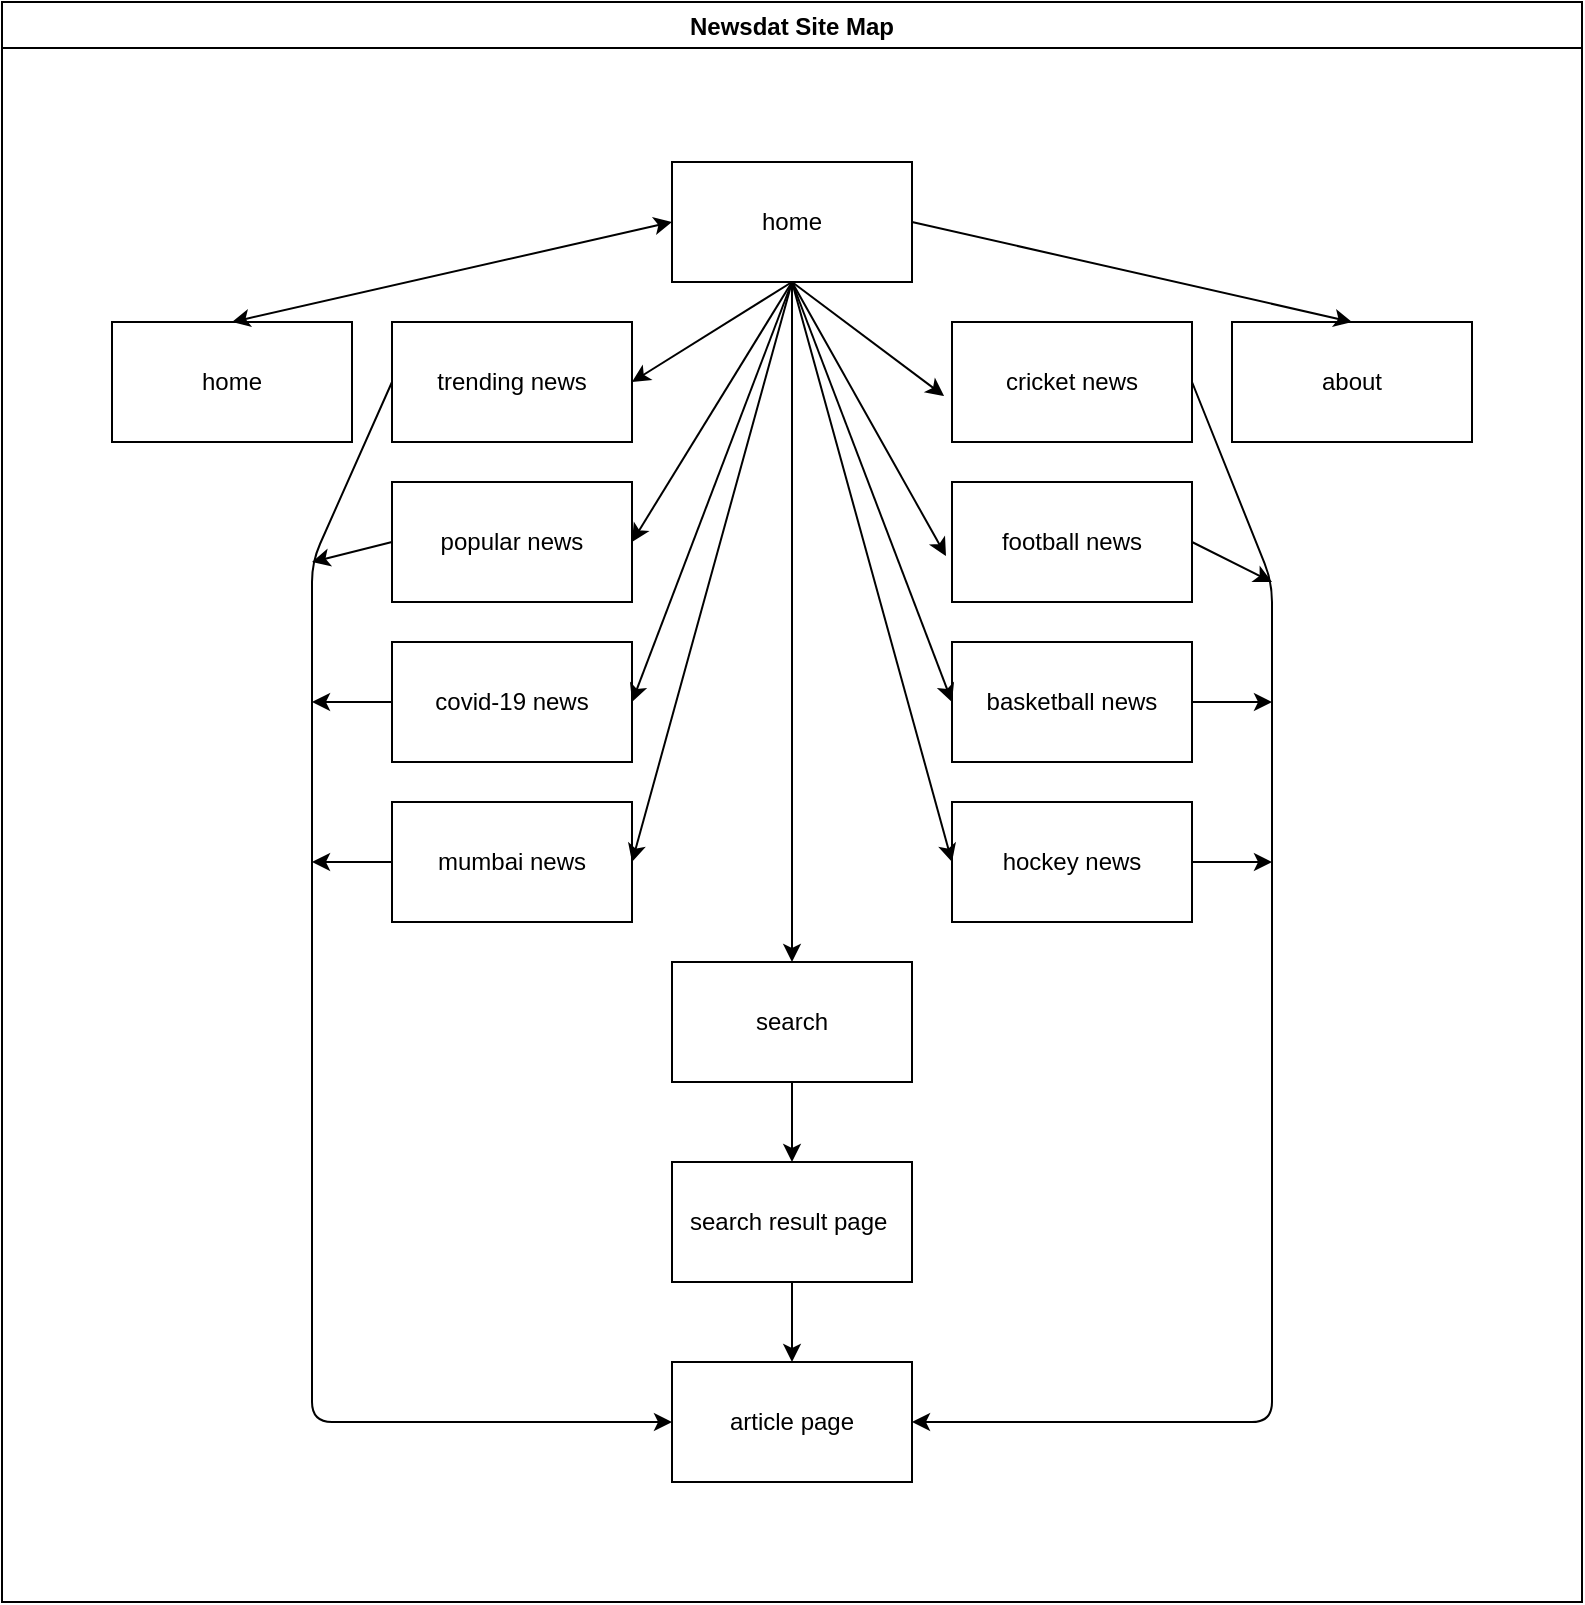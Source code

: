 <mxfile version="15.3.8" type="github">
  <diagram id="prtHgNgQTEPvFCAcTncT" name="Page-1">
    <mxGraphModel dx="1422" dy="790" grid="1" gridSize="10" guides="1" tooltips="1" connect="1" arrows="1" fold="1" page="1" pageScale="1" pageWidth="827" pageHeight="1169" math="0" shadow="0">
      <root>
        <mxCell id="0" />
        <mxCell id="1" parent="0" />
        <mxCell id="m54i1q6hWN53kRvHOZ7C-26" value="Newsdat Site Map" style="swimlane;" vertex="1" parent="1">
          <mxGeometry x="20" width="790" height="800" as="geometry" />
        </mxCell>
        <mxCell id="m54i1q6hWN53kRvHOZ7C-1" value="home" style="rounded=0;whiteSpace=wrap;html=1;" vertex="1" parent="m54i1q6hWN53kRvHOZ7C-26">
          <mxGeometry x="335" y="80" width="120" height="60" as="geometry" />
        </mxCell>
        <mxCell id="m54i1q6hWN53kRvHOZ7C-2" value="mumbai news" style="rounded=0;whiteSpace=wrap;html=1;" vertex="1" parent="m54i1q6hWN53kRvHOZ7C-26">
          <mxGeometry x="195" y="400" width="120" height="60" as="geometry" />
        </mxCell>
        <mxCell id="m54i1q6hWN53kRvHOZ7C-3" value="search" style="rounded=0;whiteSpace=wrap;html=1;" vertex="1" parent="m54i1q6hWN53kRvHOZ7C-26">
          <mxGeometry x="335" y="480" width="120" height="60" as="geometry" />
        </mxCell>
        <mxCell id="m54i1q6hWN53kRvHOZ7C-4" value="covid-19 news" style="rounded=0;whiteSpace=wrap;html=1;" vertex="1" parent="m54i1q6hWN53kRvHOZ7C-26">
          <mxGeometry x="195" y="320" width="120" height="60" as="geometry" />
        </mxCell>
        <mxCell id="m54i1q6hWN53kRvHOZ7C-5" value="trending news" style="rounded=0;whiteSpace=wrap;html=1;" vertex="1" parent="m54i1q6hWN53kRvHOZ7C-26">
          <mxGeometry x="195" y="160" width="120" height="60" as="geometry" />
        </mxCell>
        <mxCell id="m54i1q6hWN53kRvHOZ7C-6" value="popular news" style="rounded=0;whiteSpace=wrap;html=1;" vertex="1" parent="m54i1q6hWN53kRvHOZ7C-26">
          <mxGeometry x="195" y="240" width="120" height="60" as="geometry" />
        </mxCell>
        <mxCell id="m54i1q6hWN53kRvHOZ7C-7" value="cricket news" style="rounded=0;whiteSpace=wrap;html=1;" vertex="1" parent="m54i1q6hWN53kRvHOZ7C-26">
          <mxGeometry x="475" y="160" width="120" height="60" as="geometry" />
        </mxCell>
        <mxCell id="m54i1q6hWN53kRvHOZ7C-8" value="football news" style="rounded=0;whiteSpace=wrap;html=1;" vertex="1" parent="m54i1q6hWN53kRvHOZ7C-26">
          <mxGeometry x="475" y="240" width="120" height="60" as="geometry" />
        </mxCell>
        <mxCell id="m54i1q6hWN53kRvHOZ7C-9" value="basketball news" style="rounded=0;whiteSpace=wrap;html=1;" vertex="1" parent="m54i1q6hWN53kRvHOZ7C-26">
          <mxGeometry x="475" y="320" width="120" height="60" as="geometry" />
        </mxCell>
        <mxCell id="m54i1q6hWN53kRvHOZ7C-10" value="hockey news" style="rounded=0;whiteSpace=wrap;html=1;" vertex="1" parent="m54i1q6hWN53kRvHOZ7C-26">
          <mxGeometry x="475" y="400" width="120" height="60" as="geometry" />
        </mxCell>
        <mxCell id="m54i1q6hWN53kRvHOZ7C-11" value="about" style="rounded=0;whiteSpace=wrap;html=1;" vertex="1" parent="m54i1q6hWN53kRvHOZ7C-26">
          <mxGeometry x="615" y="160" width="120" height="60" as="geometry" />
        </mxCell>
        <mxCell id="m54i1q6hWN53kRvHOZ7C-12" value="home" style="rounded=0;whiteSpace=wrap;html=1;" vertex="1" parent="m54i1q6hWN53kRvHOZ7C-26">
          <mxGeometry x="55" y="160" width="120" height="60" as="geometry" />
        </mxCell>
        <mxCell id="m54i1q6hWN53kRvHOZ7C-13" value="" style="endArrow=classic;html=1;exitX=0.5;exitY=1;exitDx=0;exitDy=0;entryX=1;entryY=0.5;entryDx=0;entryDy=0;" edge="1" parent="m54i1q6hWN53kRvHOZ7C-26" source="m54i1q6hWN53kRvHOZ7C-1" target="m54i1q6hWN53kRvHOZ7C-5">
          <mxGeometry width="50" height="50" relative="1" as="geometry">
            <mxPoint x="385" y="380" as="sourcePoint" />
            <mxPoint x="435" y="330" as="targetPoint" />
          </mxGeometry>
        </mxCell>
        <mxCell id="m54i1q6hWN53kRvHOZ7C-14" value="" style="endArrow=classic;html=1;entryX=-0.025;entryY=0.617;entryDx=0;entryDy=0;entryPerimeter=0;" edge="1" parent="m54i1q6hWN53kRvHOZ7C-26" target="m54i1q6hWN53kRvHOZ7C-8">
          <mxGeometry width="50" height="50" relative="1" as="geometry">
            <mxPoint x="395" y="140" as="sourcePoint" />
            <mxPoint x="435" y="330" as="targetPoint" />
          </mxGeometry>
        </mxCell>
        <mxCell id="m54i1q6hWN53kRvHOZ7C-15" value="" style="endArrow=classic;html=1;entryX=1;entryY=0.5;entryDx=0;entryDy=0;exitX=0.5;exitY=1;exitDx=0;exitDy=0;" edge="1" parent="m54i1q6hWN53kRvHOZ7C-26" source="m54i1q6hWN53kRvHOZ7C-1" target="m54i1q6hWN53kRvHOZ7C-4">
          <mxGeometry width="50" height="50" relative="1" as="geometry">
            <mxPoint x="395" y="150" as="sourcePoint" />
            <mxPoint x="445" y="340" as="targetPoint" />
          </mxGeometry>
        </mxCell>
        <mxCell id="m54i1q6hWN53kRvHOZ7C-16" value="" style="endArrow=classic;html=1;entryX=0;entryY=0.5;entryDx=0;entryDy=0;exitX=0.5;exitY=1;exitDx=0;exitDy=0;" edge="1" parent="m54i1q6hWN53kRvHOZ7C-26" source="m54i1q6hWN53kRvHOZ7C-1" target="m54i1q6hWN53kRvHOZ7C-9">
          <mxGeometry width="50" height="50" relative="1" as="geometry">
            <mxPoint x="395" y="150" as="sourcePoint" />
            <mxPoint x="455" y="350" as="targetPoint" />
          </mxGeometry>
        </mxCell>
        <mxCell id="m54i1q6hWN53kRvHOZ7C-17" value="" style="endArrow=classic;html=1;entryX=1;entryY=0.5;entryDx=0;entryDy=0;exitX=0.5;exitY=1;exitDx=0;exitDy=0;" edge="1" parent="m54i1q6hWN53kRvHOZ7C-26" source="m54i1q6hWN53kRvHOZ7C-1" target="m54i1q6hWN53kRvHOZ7C-2">
          <mxGeometry width="50" height="50" relative="1" as="geometry">
            <mxPoint x="415" y="410" as="sourcePoint" />
            <mxPoint x="465" y="360" as="targetPoint" />
          </mxGeometry>
        </mxCell>
        <mxCell id="m54i1q6hWN53kRvHOZ7C-18" value="" style="endArrow=classic;html=1;entryX=0;entryY=0.5;entryDx=0;entryDy=0;exitX=0.5;exitY=1;exitDx=0;exitDy=0;" edge="1" parent="m54i1q6hWN53kRvHOZ7C-26" source="m54i1q6hWN53kRvHOZ7C-1" target="m54i1q6hWN53kRvHOZ7C-10">
          <mxGeometry width="50" height="50" relative="1" as="geometry">
            <mxPoint x="425" y="420" as="sourcePoint" />
            <mxPoint x="475" y="370" as="targetPoint" />
          </mxGeometry>
        </mxCell>
        <mxCell id="m54i1q6hWN53kRvHOZ7C-19" value="" style="endArrow=classic;html=1;entryX=-0.033;entryY=0.617;entryDx=0;entryDy=0;entryPerimeter=0;" edge="1" parent="m54i1q6hWN53kRvHOZ7C-26" target="m54i1q6hWN53kRvHOZ7C-7">
          <mxGeometry width="50" height="50" relative="1" as="geometry">
            <mxPoint x="395" y="140" as="sourcePoint" />
            <mxPoint x="445" y="340" as="targetPoint" />
          </mxGeometry>
        </mxCell>
        <mxCell id="m54i1q6hWN53kRvHOZ7C-20" value="" style="endArrow=classic;html=1;entryX=1;entryY=0.5;entryDx=0;entryDy=0;" edge="1" parent="m54i1q6hWN53kRvHOZ7C-26" target="m54i1q6hWN53kRvHOZ7C-6">
          <mxGeometry width="50" height="50" relative="1" as="geometry">
            <mxPoint x="395" y="140" as="sourcePoint" />
            <mxPoint x="325" y="290" as="targetPoint" />
          </mxGeometry>
        </mxCell>
        <mxCell id="m54i1q6hWN53kRvHOZ7C-21" value="" style="endArrow=classic;startArrow=classic;html=1;exitX=0.5;exitY=0;exitDx=0;exitDy=0;entryX=0;entryY=0.5;entryDx=0;entryDy=0;" edge="1" parent="m54i1q6hWN53kRvHOZ7C-26" source="m54i1q6hWN53kRvHOZ7C-12" target="m54i1q6hWN53kRvHOZ7C-1">
          <mxGeometry width="50" height="50" relative="1" as="geometry">
            <mxPoint x="385" y="410" as="sourcePoint" />
            <mxPoint x="435" y="360" as="targetPoint" />
          </mxGeometry>
        </mxCell>
        <mxCell id="m54i1q6hWN53kRvHOZ7C-22" value="" style="endArrow=classic;html=1;entryX=0.5;entryY=0;entryDx=0;entryDy=0;exitX=1;exitY=0.5;exitDx=0;exitDy=0;" edge="1" parent="m54i1q6hWN53kRvHOZ7C-26" source="m54i1q6hWN53kRvHOZ7C-1" target="m54i1q6hWN53kRvHOZ7C-11">
          <mxGeometry width="50" height="50" relative="1" as="geometry">
            <mxPoint x="385" y="410" as="sourcePoint" />
            <mxPoint x="435" y="360" as="targetPoint" />
          </mxGeometry>
        </mxCell>
        <mxCell id="m54i1q6hWN53kRvHOZ7C-23" value="" style="endArrow=classic;html=1;exitX=0.5;exitY=1;exitDx=0;exitDy=0;entryX=0.5;entryY=0;entryDx=0;entryDy=0;" edge="1" parent="m54i1q6hWN53kRvHOZ7C-26" source="m54i1q6hWN53kRvHOZ7C-1" target="m54i1q6hWN53kRvHOZ7C-3">
          <mxGeometry width="50" height="50" relative="1" as="geometry">
            <mxPoint x="385" y="410" as="sourcePoint" />
            <mxPoint x="435" y="360" as="targetPoint" />
          </mxGeometry>
        </mxCell>
        <mxCell id="m54i1q6hWN53kRvHOZ7C-24" value="search result page&amp;nbsp; " style="rounded=0;whiteSpace=wrap;html=1;" vertex="1" parent="m54i1q6hWN53kRvHOZ7C-26">
          <mxGeometry x="335" y="580" width="120" height="60" as="geometry" />
        </mxCell>
        <mxCell id="m54i1q6hWN53kRvHOZ7C-25" value="" style="endArrow=classic;html=1;exitX=0.5;exitY=1;exitDx=0;exitDy=0;entryX=0.5;entryY=0;entryDx=0;entryDy=0;" edge="1" parent="m54i1q6hWN53kRvHOZ7C-26" source="m54i1q6hWN53kRvHOZ7C-3" target="m54i1q6hWN53kRvHOZ7C-24">
          <mxGeometry width="50" height="50" relative="1" as="geometry">
            <mxPoint x="385" y="590" as="sourcePoint" />
            <mxPoint x="435" y="540" as="targetPoint" />
          </mxGeometry>
        </mxCell>
        <mxCell id="m54i1q6hWN53kRvHOZ7C-27" value="article page" style="rounded=0;whiteSpace=wrap;html=1;" vertex="1" parent="m54i1q6hWN53kRvHOZ7C-26">
          <mxGeometry x="335" y="680" width="120" height="60" as="geometry" />
        </mxCell>
        <mxCell id="m54i1q6hWN53kRvHOZ7C-29" value="" style="endArrow=classic;html=1;exitX=0;exitY=0.5;exitDx=0;exitDy=0;entryX=0;entryY=0.5;entryDx=0;entryDy=0;" edge="1" parent="m54i1q6hWN53kRvHOZ7C-26" source="m54i1q6hWN53kRvHOZ7C-5" target="m54i1q6hWN53kRvHOZ7C-27">
          <mxGeometry width="50" height="50" relative="1" as="geometry">
            <mxPoint x="385" y="490" as="sourcePoint" />
            <mxPoint x="435" y="440" as="targetPoint" />
            <Array as="points">
              <mxPoint x="155" y="280" />
              <mxPoint x="155" y="710" />
            </Array>
          </mxGeometry>
        </mxCell>
        <mxCell id="m54i1q6hWN53kRvHOZ7C-30" value="" style="endArrow=classic;html=1;entryX=1;entryY=0.5;entryDx=0;entryDy=0;" edge="1" parent="m54i1q6hWN53kRvHOZ7C-26" target="m54i1q6hWN53kRvHOZ7C-27">
          <mxGeometry width="50" height="50" relative="1" as="geometry">
            <mxPoint x="595" y="190" as="sourcePoint" />
            <mxPoint x="435" y="440" as="targetPoint" />
            <Array as="points">
              <mxPoint x="635" y="290" />
              <mxPoint x="635" y="710" />
            </Array>
          </mxGeometry>
        </mxCell>
        <mxCell id="m54i1q6hWN53kRvHOZ7C-31" value="" style="endArrow=classic;html=1;exitX=1;exitY=0.5;exitDx=0;exitDy=0;" edge="1" parent="m54i1q6hWN53kRvHOZ7C-26" source="m54i1q6hWN53kRvHOZ7C-10">
          <mxGeometry width="50" height="50" relative="1" as="geometry">
            <mxPoint x="385" y="490" as="sourcePoint" />
            <mxPoint x="635" y="430" as="targetPoint" />
          </mxGeometry>
        </mxCell>
        <mxCell id="m54i1q6hWN53kRvHOZ7C-32" value="" style="endArrow=classic;html=1;exitX=1;exitY=0.5;exitDx=0;exitDy=0;" edge="1" parent="m54i1q6hWN53kRvHOZ7C-26" source="m54i1q6hWN53kRvHOZ7C-9">
          <mxGeometry width="50" height="50" relative="1" as="geometry">
            <mxPoint x="385" y="490" as="sourcePoint" />
            <mxPoint x="635" y="350" as="targetPoint" />
          </mxGeometry>
        </mxCell>
        <mxCell id="m54i1q6hWN53kRvHOZ7C-33" value="" style="endArrow=classic;html=1;exitX=1;exitY=0.5;exitDx=0;exitDy=0;" edge="1" parent="m54i1q6hWN53kRvHOZ7C-26" source="m54i1q6hWN53kRvHOZ7C-8">
          <mxGeometry width="50" height="50" relative="1" as="geometry">
            <mxPoint x="385" y="490" as="sourcePoint" />
            <mxPoint x="635" y="290" as="targetPoint" />
          </mxGeometry>
        </mxCell>
        <mxCell id="m54i1q6hWN53kRvHOZ7C-34" value="" style="endArrow=classic;html=1;exitX=0;exitY=0.5;exitDx=0;exitDy=0;" edge="1" parent="m54i1q6hWN53kRvHOZ7C-26" source="m54i1q6hWN53kRvHOZ7C-6">
          <mxGeometry width="50" height="50" relative="1" as="geometry">
            <mxPoint x="385" y="490" as="sourcePoint" />
            <mxPoint x="155" y="280" as="targetPoint" />
          </mxGeometry>
        </mxCell>
        <mxCell id="m54i1q6hWN53kRvHOZ7C-35" value="" style="endArrow=classic;html=1;" edge="1" parent="m54i1q6hWN53kRvHOZ7C-26">
          <mxGeometry width="50" height="50" relative="1" as="geometry">
            <mxPoint x="195" y="350" as="sourcePoint" />
            <mxPoint x="155" y="350" as="targetPoint" />
          </mxGeometry>
        </mxCell>
        <mxCell id="m54i1q6hWN53kRvHOZ7C-36" value="" style="endArrow=classic;html=1;exitX=0;exitY=0.5;exitDx=0;exitDy=0;" edge="1" parent="m54i1q6hWN53kRvHOZ7C-26" source="m54i1q6hWN53kRvHOZ7C-2">
          <mxGeometry width="50" height="50" relative="1" as="geometry">
            <mxPoint x="385" y="490" as="sourcePoint" />
            <mxPoint x="155" y="430" as="targetPoint" />
          </mxGeometry>
        </mxCell>
        <mxCell id="m54i1q6hWN53kRvHOZ7C-37" value="" style="endArrow=classic;html=1;exitX=0.5;exitY=1;exitDx=0;exitDy=0;" edge="1" parent="m54i1q6hWN53kRvHOZ7C-26" source="m54i1q6hWN53kRvHOZ7C-24" target="m54i1q6hWN53kRvHOZ7C-27">
          <mxGeometry width="50" height="50" relative="1" as="geometry">
            <mxPoint x="385" y="490" as="sourcePoint" />
            <mxPoint x="435" y="440" as="targetPoint" />
          </mxGeometry>
        </mxCell>
      </root>
    </mxGraphModel>
  </diagram>
</mxfile>
